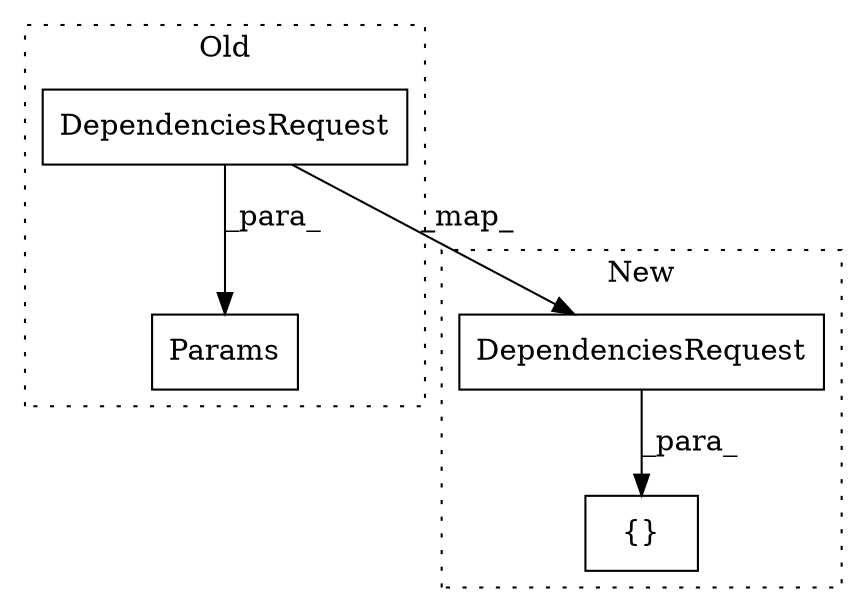 digraph G {
subgraph cluster0 {
1 [label="DependenciesRequest" a="32" s="6143,6189" l="20,1" shape="box"];
4 [label="Params" a="32" s="6136,6203" l="7,1" shape="box"];
label = "Old";
style="dotted";
}
subgraph cluster1 {
2 [label="DependenciesRequest" a="32" s="6116,6162" l="20,1" shape="box"];
3 [label="{}" a="4" s="6115,6176" l="1,1" shape="box"];
label = "New";
style="dotted";
}
1 -> 4 [label="_para_"];
1 -> 2 [label="_map_"];
2 -> 3 [label="_para_"];
}